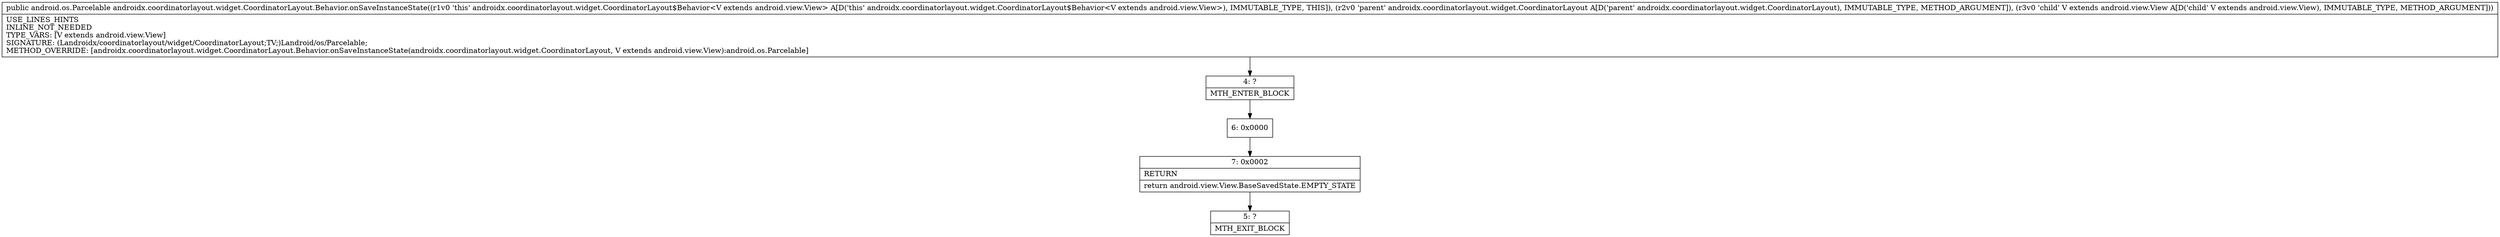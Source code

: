 digraph "CFG forandroidx.coordinatorlayout.widget.CoordinatorLayout.Behavior.onSaveInstanceState(Landroidx\/coordinatorlayout\/widget\/CoordinatorLayout;Landroid\/view\/View;)Landroid\/os\/Parcelable;" {
Node_4 [shape=record,label="{4\:\ ?|MTH_ENTER_BLOCK\l}"];
Node_6 [shape=record,label="{6\:\ 0x0000}"];
Node_7 [shape=record,label="{7\:\ 0x0002|RETURN\l|return android.view.View.BaseSavedState.EMPTY_STATE\l}"];
Node_5 [shape=record,label="{5\:\ ?|MTH_EXIT_BLOCK\l}"];
MethodNode[shape=record,label="{public android.os.Parcelable androidx.coordinatorlayout.widget.CoordinatorLayout.Behavior.onSaveInstanceState((r1v0 'this' androidx.coordinatorlayout.widget.CoordinatorLayout$Behavior\<V extends android.view.View\> A[D('this' androidx.coordinatorlayout.widget.CoordinatorLayout$Behavior\<V extends android.view.View\>), IMMUTABLE_TYPE, THIS]), (r2v0 'parent' androidx.coordinatorlayout.widget.CoordinatorLayout A[D('parent' androidx.coordinatorlayout.widget.CoordinatorLayout), IMMUTABLE_TYPE, METHOD_ARGUMENT]), (r3v0 'child' V extends android.view.View A[D('child' V extends android.view.View), IMMUTABLE_TYPE, METHOD_ARGUMENT]))  | USE_LINES_HINTS\lINLINE_NOT_NEEDED\lTYPE_VARS: [V extends android.view.View]\lSIGNATURE: (Landroidx\/coordinatorlayout\/widget\/CoordinatorLayout;TV;)Landroid\/os\/Parcelable;\lMETHOD_OVERRIDE: [androidx.coordinatorlayout.widget.CoordinatorLayout.Behavior.onSaveInstanceState(androidx.coordinatorlayout.widget.CoordinatorLayout, V extends android.view.View):android.os.Parcelable]\l}"];
MethodNode -> Node_4;Node_4 -> Node_6;
Node_6 -> Node_7;
Node_7 -> Node_5;
}

